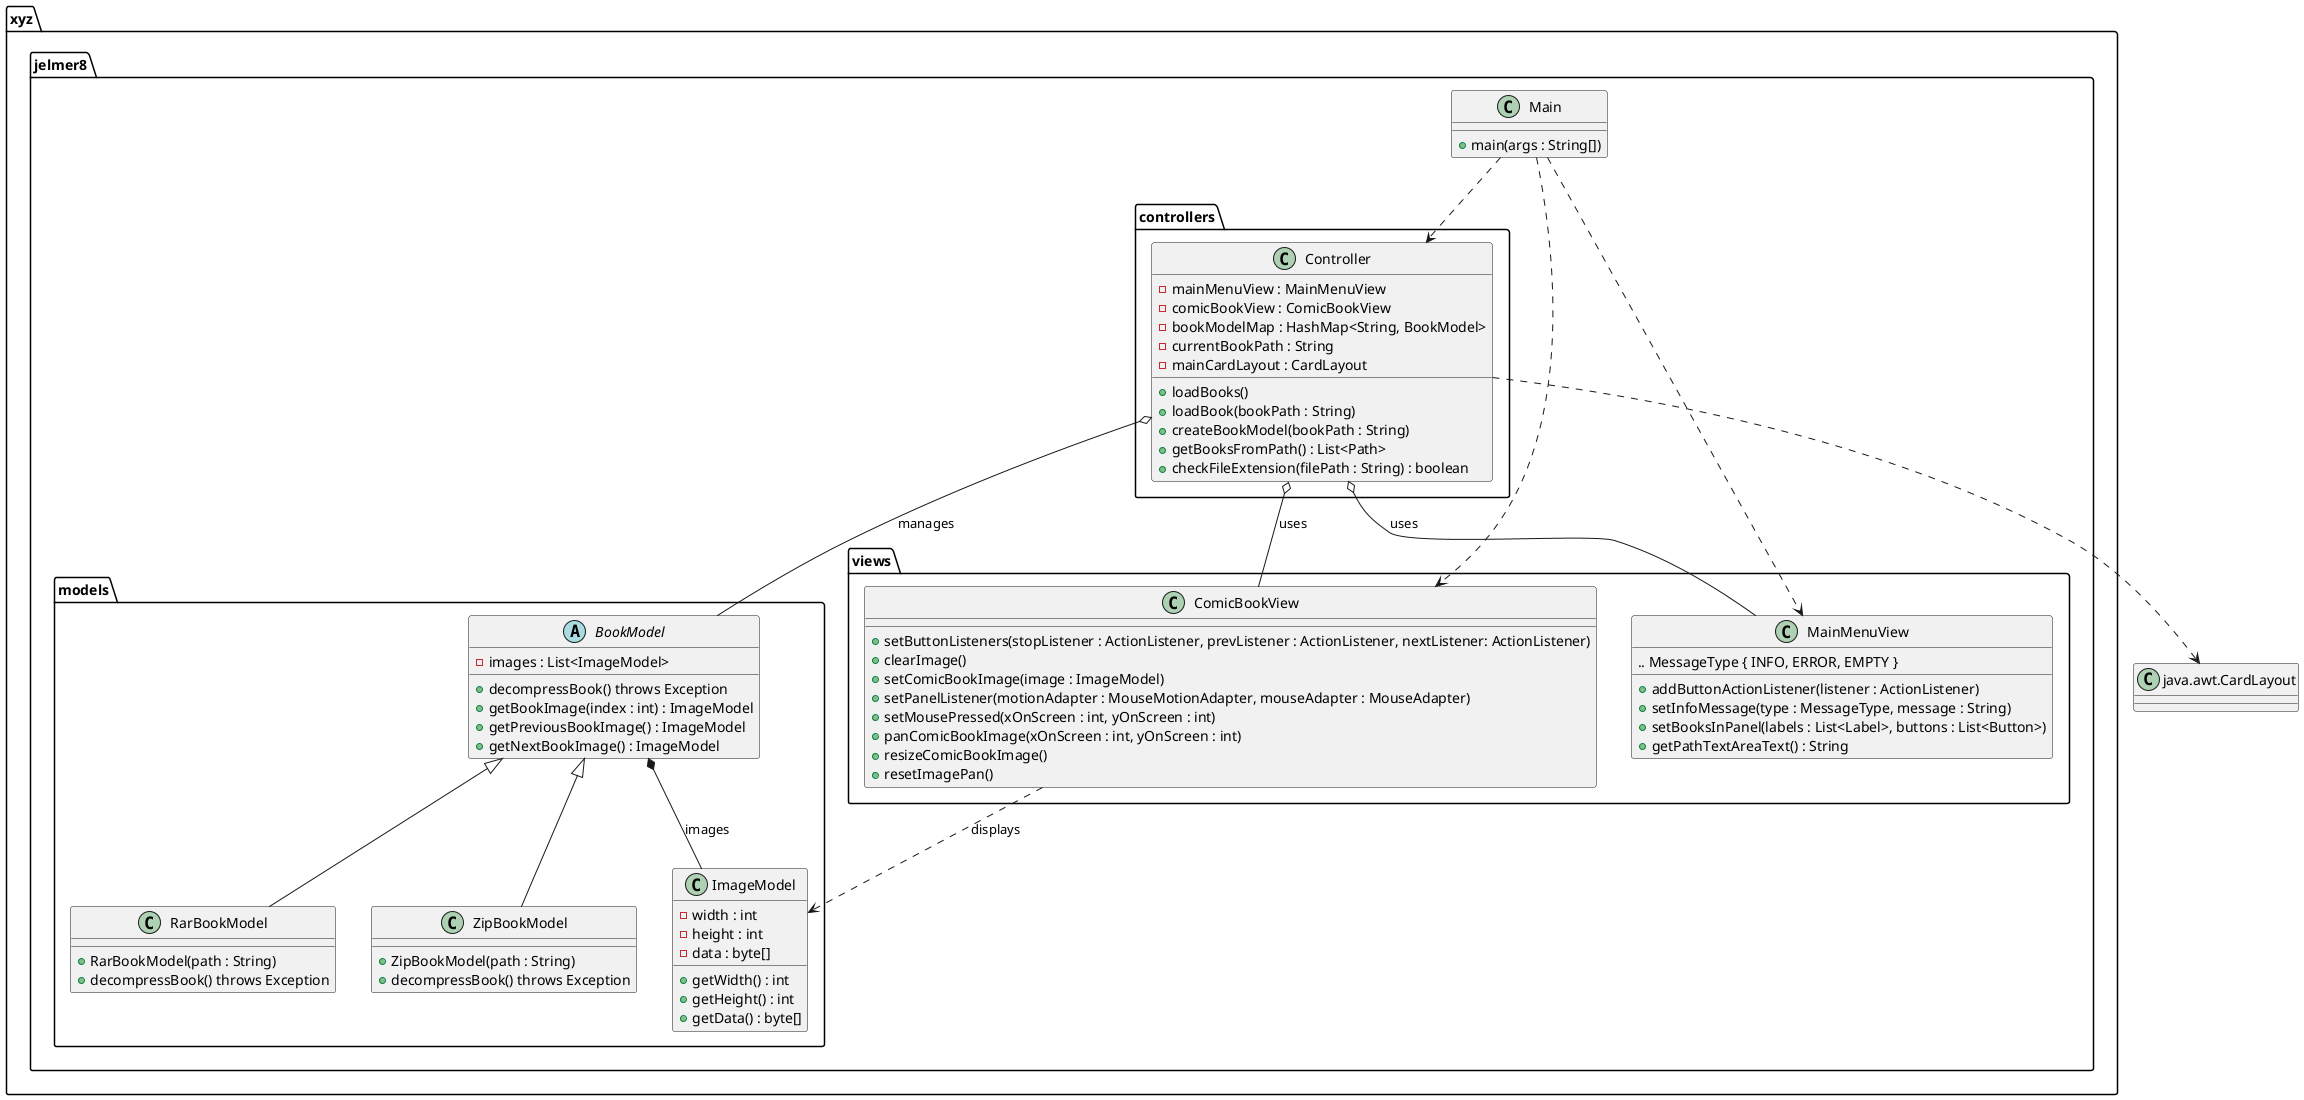 ﻿@startuml
  ' ComicBookReader - class diagram (based on current source)

  package "xyz.jelmer8.controllers" {
    class Controller {
      - mainMenuView : MainMenuView
      - comicBookView : ComicBookView
      - bookModelMap : HashMap<String, BookModel>
      - currentBookPath : String
      - mainCardLayout : CardLayout
      + loadBooks()
      + loadBook(bookPath : String)
      + createBookModel(bookPath : String)
      + getBooksFromPath() : List<Path>
      + checkFileExtension(filePath : String) : boolean
    }
  }

  package "xyz.jelmer8.models" {
    abstract class BookModel {
      - images : List<ImageModel>
      + decompressBook() throws Exception
      + getBookImage(index : int) : ImageModel
      + getPreviousBookImage() : ImageModel
      + getNextBookImage() : ImageModel
    }

    class RarBookModel {
      + RarBookModel(path : String)
      + decompressBook() throws Exception
    }

    class ZipBookModel {
      + ZipBookModel(path : String)
      + decompressBook() throws Exception
    }

    class ImageModel {
      - width : int
      - height : int
      - data : byte[]
      + getWidth() : int
      + getHeight() : int
      + getData() : byte[]
    }
  }

  package "xyz.jelmer8.views" {
    class MainMenuView {
      + addButtonActionListener(listener : ActionListener)
      + setInfoMessage(type : MessageType, message : String)
      + setBooksInPanel(labels : List<Label>, buttons : List<Button>)
      + getPathTextAreaText() : String
      .. MessageType { INFO, ERROR, EMPTY }
    }

    class ComicBookView {
      + setButtonListeners(stopListener : ActionListener, prevListener : ActionListener, nextListener: ActionListener)
      + clearImage()
      + setComicBookImage(image : ImageModel)
      + setPanelListener(motionAdapter : MouseMotionAdapter, mouseAdapter : MouseAdapter)
      + setMousePressed(xOnScreen : int, yOnScreen : int)
      + panComicBookImage(xOnScreen : int, yOnScreen : int)
      + resizeComicBookImage()
      + resetImagePan()
    }
  }

  package "xyz.jelmer8" {
    class Main {
      + main(args : String[])
    }
  }

  ' Inheritance
  xyz.jelmer8.models.BookModel <|-- xyz.jelmer8.models.RarBookModel
  xyz.jelmer8.models.BookModel <|-- xyz.jelmer8.models.ZipBookModel

  ' Associations / dependencies
  xyz.jelmer8.controllers.Controller o-- xyz.jelmer8.views.MainMenuView : uses
  xyz.jelmer8.controllers.Controller o-- xyz.jelmer8.views.ComicBookView : uses
  xyz.jelmer8.controllers.Controller o-- xyz.jelmer8.models.BookModel : manages
  xyz.jelmer8.models.BookModel *-- xyz.jelmer8.models.ImageModel : images
  xyz.jelmer8.views.ComicBookView ..> xyz.jelmer8.models.ImageModel : displays

  Main ..> xyz.jelmer8.controllers.Controller
  Main ..> xyz.jelmer8.views.MainMenuView
  Main ..> xyz.jelmer8.views.ComicBookView

  ' External types (UI)
  class "java.awt.CardLayout" as CardLayout
  Controller ..> CardLayout

  @enduml